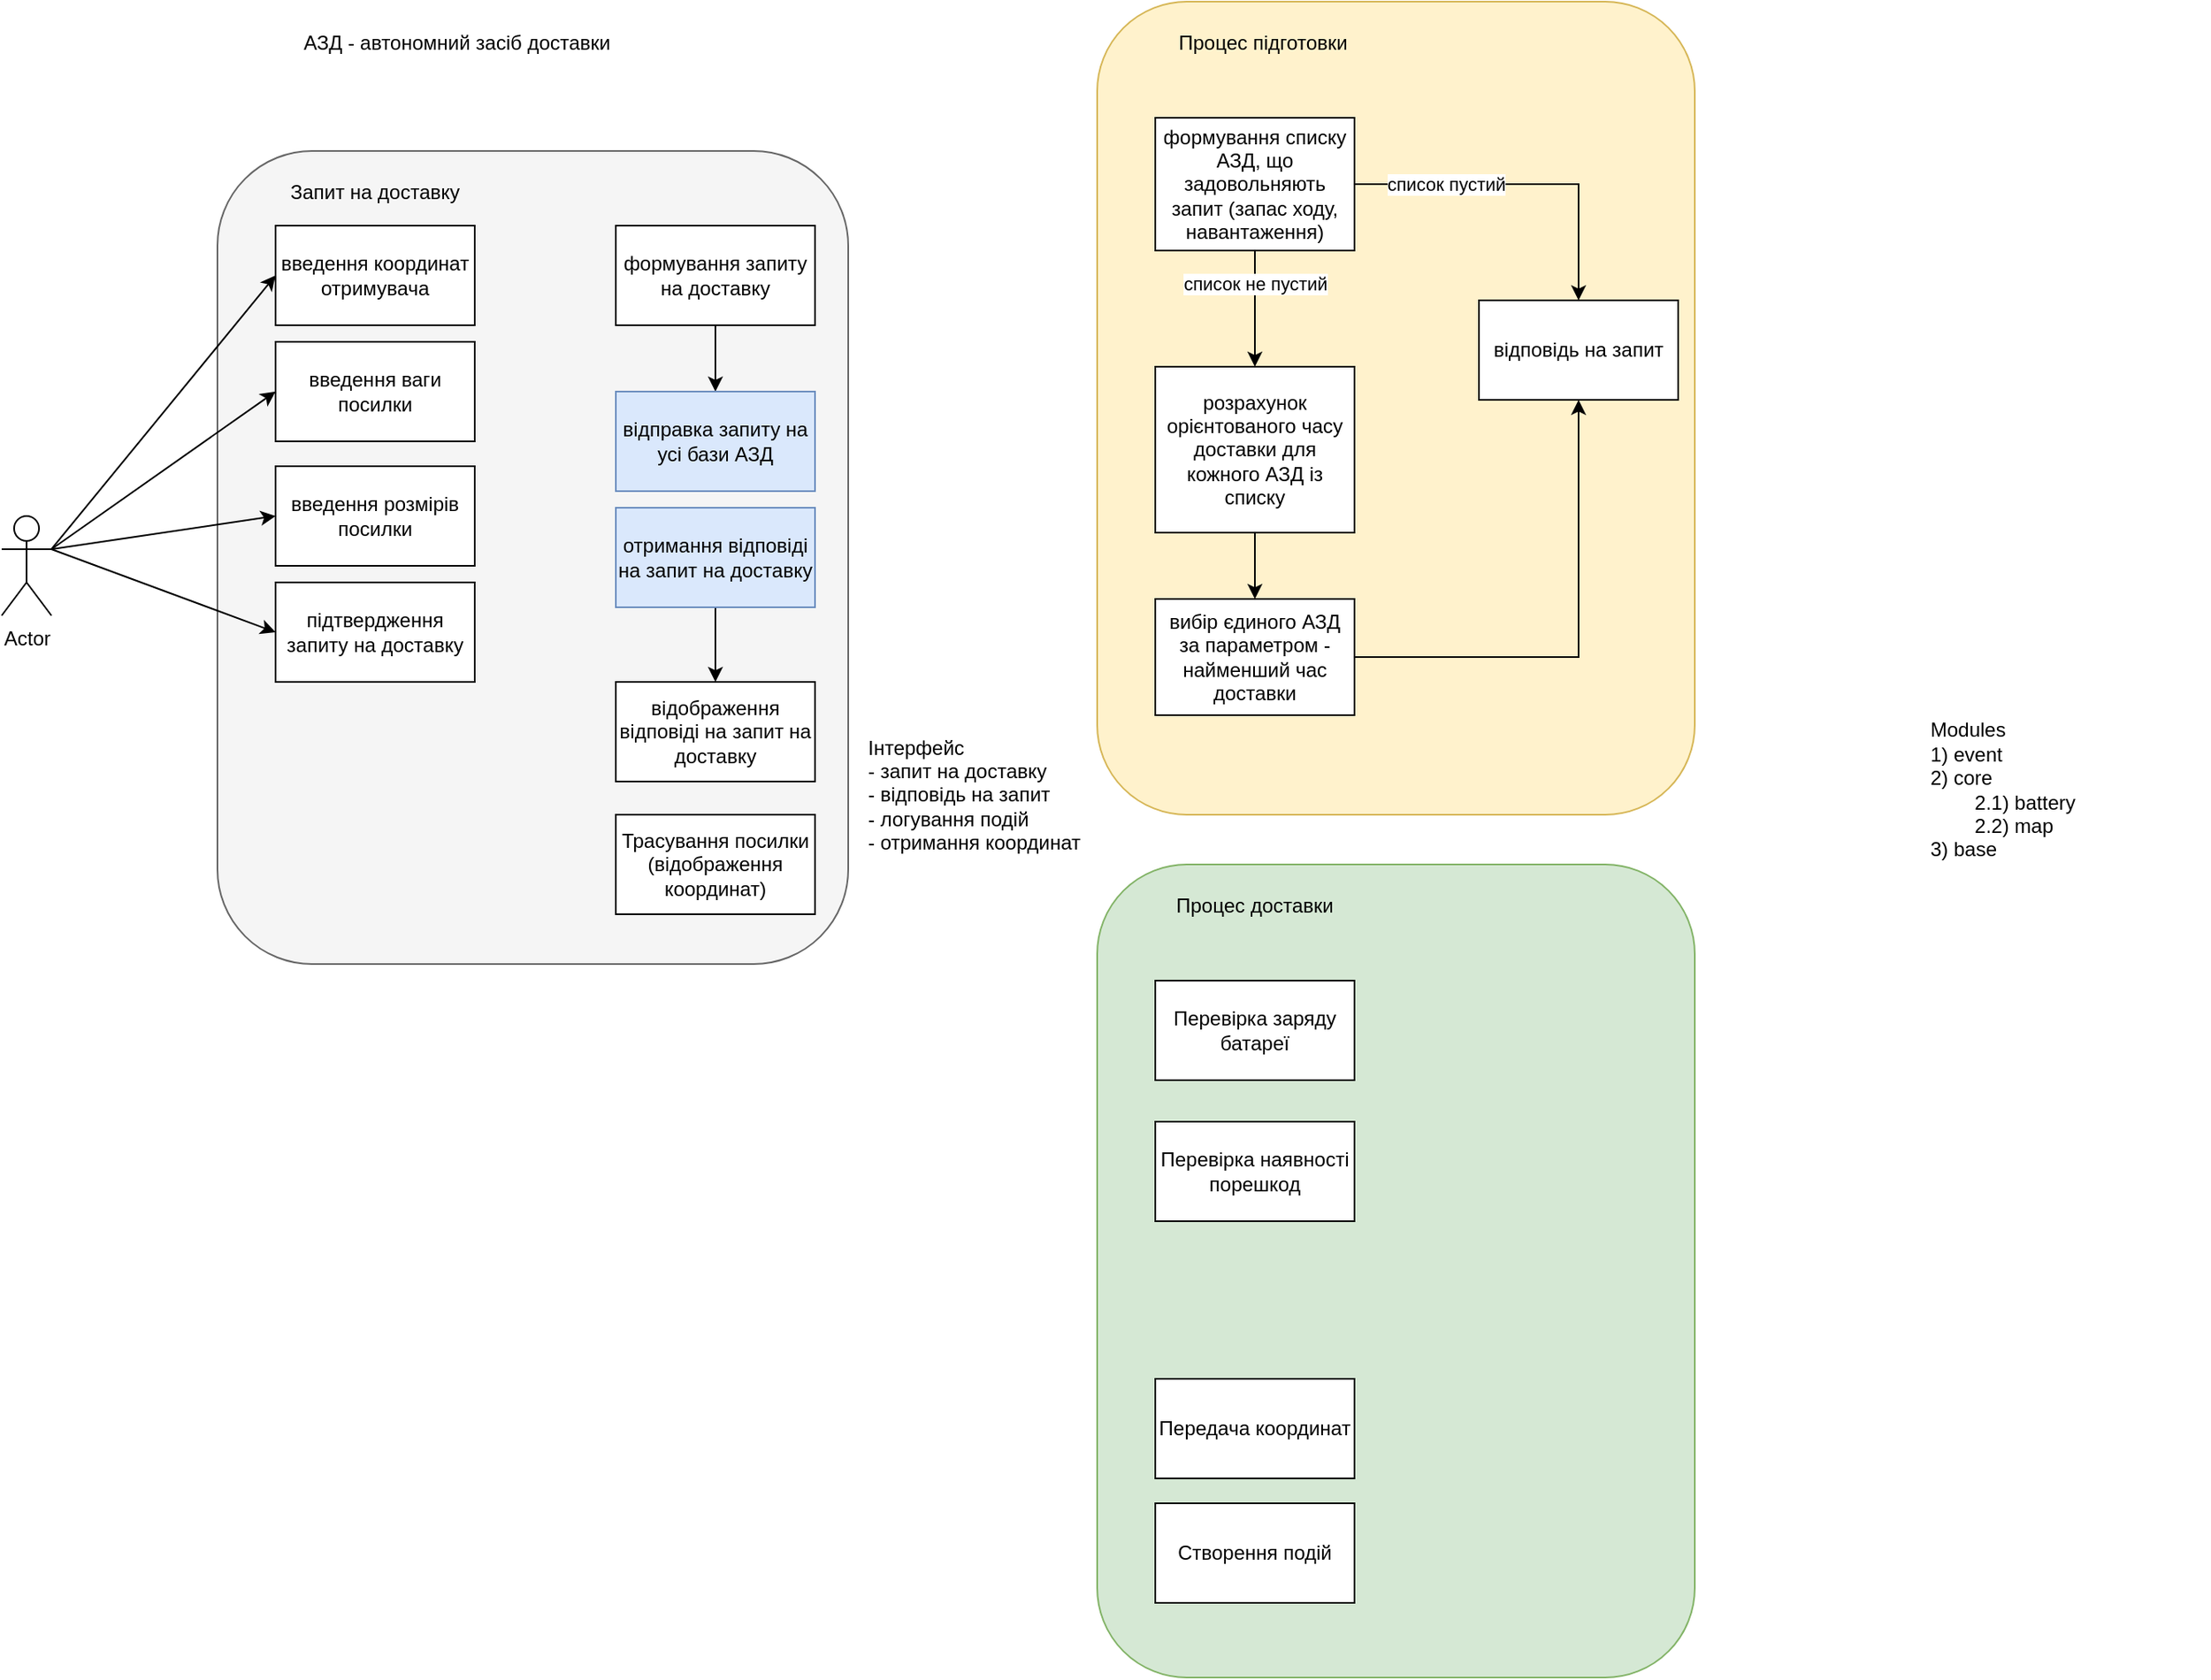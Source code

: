 <mxfile version="24.0.4" type="device">
  <diagram name="Page-1" id="dsL2FTwEJPHxh5IaD0IW">
    <mxGraphModel dx="1400" dy="839" grid="1" gridSize="10" guides="1" tooltips="1" connect="1" arrows="1" fold="1" page="1" pageScale="1" pageWidth="850" pageHeight="1100" math="0" shadow="0">
      <root>
        <mxCell id="0" />
        <mxCell id="1" parent="0" />
        <mxCell id="Gw3BAyurNsttADBD2uzQ-12" value="" style="rounded=1;whiteSpace=wrap;html=1;fillColor=#d5e8d4;strokeColor=#82b366;" parent="1" vertex="1">
          <mxGeometry x="680" y="540" width="360" height="490" as="geometry" />
        </mxCell>
        <mxCell id="Gw3BAyurNsttADBD2uzQ-11" value="" style="rounded=1;whiteSpace=wrap;html=1;fillColor=#fff2cc;strokeColor=#d6b656;" parent="1" vertex="1">
          <mxGeometry x="680" y="20" width="360" height="490" as="geometry" />
        </mxCell>
        <mxCell id="Gw3BAyurNsttADBD2uzQ-10" value="" style="rounded=1;whiteSpace=wrap;html=1;fillColor=#f5f5f5;fontColor=#333333;strokeColor=#666666;" parent="1" vertex="1">
          <mxGeometry x="150" y="110" width="380" height="490" as="geometry" />
        </mxCell>
        <mxCell id="Gw3BAyurNsttADBD2uzQ-1" value="Actor" style="shape=umlActor;verticalLabelPosition=bottom;verticalAlign=top;html=1;outlineConnect=0;" parent="1" vertex="1">
          <mxGeometry x="20" y="330" width="30" height="60" as="geometry" />
        </mxCell>
        <mxCell id="Gw3BAyurNsttADBD2uzQ-3" value="введення координат отримувача" style="rounded=0;whiteSpace=wrap;html=1;" parent="1" vertex="1">
          <mxGeometry x="185" y="155" width="120" height="60" as="geometry" />
        </mxCell>
        <mxCell id="Gw3BAyurNsttADBD2uzQ-20" value="" style="edgeStyle=orthogonalEdgeStyle;rounded=0;orthogonalLoop=1;jettySize=auto;html=1;" parent="1" source="Gw3BAyurNsttADBD2uzQ-4" target="Gw3BAyurNsttADBD2uzQ-18" edge="1">
          <mxGeometry relative="1" as="geometry" />
        </mxCell>
        <mxCell id="Gw3BAyurNsttADBD2uzQ-4" value="розрахунок орієнтованого часу доставки для кожного АЗД із списку" style="rounded=0;whiteSpace=wrap;html=1;" parent="1" vertex="1">
          <mxGeometry x="715" y="240" width="120" height="100" as="geometry" />
        </mxCell>
        <mxCell id="Gw3BAyurNsttADBD2uzQ-5" value="введення ваги посилки" style="rounded=0;whiteSpace=wrap;html=1;" parent="1" vertex="1">
          <mxGeometry x="185" y="225" width="120" height="60" as="geometry" />
        </mxCell>
        <mxCell id="Gw3BAyurNsttADBD2uzQ-6" value="введення розмірів посилки" style="rounded=0;whiteSpace=wrap;html=1;" parent="1" vertex="1">
          <mxGeometry x="185" y="300" width="120" height="60" as="geometry" />
        </mxCell>
        <mxCell id="Gw3BAyurNsttADBD2uzQ-17" value="" style="edgeStyle=orthogonalEdgeStyle;rounded=0;orthogonalLoop=1;jettySize=auto;html=1;" parent="1" source="Gw3BAyurNsttADBD2uzQ-7" target="Gw3BAyurNsttADBD2uzQ-4" edge="1">
          <mxGeometry relative="1" as="geometry" />
        </mxCell>
        <mxCell id="Gw3BAyurNsttADBD2uzQ-26" value="список не пустий" style="edgeLabel;html=1;align=center;verticalAlign=middle;resizable=0;points=[];" parent="Gw3BAyurNsttADBD2uzQ-17" vertex="1" connectable="0">
          <mxGeometry x="-0.291" y="-3" relative="1" as="geometry">
            <mxPoint x="3" y="-5" as="offset" />
          </mxGeometry>
        </mxCell>
        <mxCell id="Gw3BAyurNsttADBD2uzQ-28" value="" style="edgeStyle=orthogonalEdgeStyle;rounded=0;orthogonalLoop=1;jettySize=auto;html=1;" parent="1" source="Gw3BAyurNsttADBD2uzQ-7" target="Gw3BAyurNsttADBD2uzQ-27" edge="1">
          <mxGeometry relative="1" as="geometry" />
        </mxCell>
        <mxCell id="Gw3BAyurNsttADBD2uzQ-29" value="список пустий" style="edgeLabel;html=1;align=center;verticalAlign=middle;resizable=0;points=[];" parent="Gw3BAyurNsttADBD2uzQ-28" vertex="1" connectable="0">
          <mxGeometry x="-0.136" y="-1" relative="1" as="geometry">
            <mxPoint x="-34" y="-1" as="offset" />
          </mxGeometry>
        </mxCell>
        <mxCell id="Gw3BAyurNsttADBD2uzQ-7" value="формування списку АЗД, що задовольняють запит (запас ходу, навантаження)" style="rounded=0;whiteSpace=wrap;html=1;" parent="1" vertex="1">
          <mxGeometry x="715" y="90" width="120" height="80" as="geometry" />
        </mxCell>
        <mxCell id="Gw3BAyurNsttADBD2uzQ-8" value="Перевірка заряду батареї" style="rounded=0;whiteSpace=wrap;html=1;" parent="1" vertex="1">
          <mxGeometry x="715" y="610" width="120" height="60" as="geometry" />
        </mxCell>
        <mxCell id="Gw3BAyurNsttADBD2uzQ-13" value="Процес доставки" style="text;html=1;align=center;verticalAlign=middle;whiteSpace=wrap;rounded=0;" parent="1" vertex="1">
          <mxGeometry x="700" y="550" width="150" height="30" as="geometry" />
        </mxCell>
        <mxCell id="Gw3BAyurNsttADBD2uzQ-14" value="Процес підготовки&lt;span style=&quot;color: rgba(0, 0, 0, 0); font-family: monospace; font-size: 0px; text-align: start; text-wrap: nowrap;&quot;&gt;%3CmxGraphModel%3E%3Croot%3E%3CmxCell%20id%3D%220%22%2F%3E%3CmxCell%20id%3D%221%22%20parent%3D%220%22%2F%3E%3CmxCell%20id%3D%222%22%20value%3D%22%D0%9F%D1%80%D0%BE%D1%86%D0%B5%D1%81%20%D0%B4%D0%BE%D1%81%D1%82%D0%B0%D0%B2%D0%BA%D0%B8%22%20style%3D%22text%3Bhtml%3D1%3Balign%3Dcenter%3BverticalAlign%3Dmiddle%3BwhiteSpace%3Dwrap%3Brounded%3D0%3B%22%20vertex%3D%221%22%20parent%3D%221%22%3E%3CmxGeometry%20x%3D%22680%22%20y%3D%22120%22%20width%3D%22150%22%20height%3D%2230%22%20as%3D%22geometry%22%2F%3E%3C%2FmxCell%3E%3C%2Froot%3E%3C%2FmxGraphModel%3E&lt;/span&gt;" style="text;html=1;align=center;verticalAlign=middle;whiteSpace=wrap;rounded=0;" parent="1" vertex="1">
          <mxGeometry x="705" y="30" width="150" height="30" as="geometry" />
        </mxCell>
        <mxCell id="Gw3BAyurNsttADBD2uzQ-15" value="Запит на доставку" style="text;html=1;align=center;verticalAlign=middle;whiteSpace=wrap;rounded=0;" parent="1" vertex="1">
          <mxGeometry x="170" y="120" width="150" height="30" as="geometry" />
        </mxCell>
        <mxCell id="Gw3BAyurNsttADBD2uzQ-30" style="edgeStyle=orthogonalEdgeStyle;rounded=0;orthogonalLoop=1;jettySize=auto;html=1;" parent="1" source="Gw3BAyurNsttADBD2uzQ-18" target="Gw3BAyurNsttADBD2uzQ-27" edge="1">
          <mxGeometry relative="1" as="geometry" />
        </mxCell>
        <mxCell id="Gw3BAyurNsttADBD2uzQ-18" value="вибір єдиного АЗД за параметром - найменший час доставки" style="rounded=0;whiteSpace=wrap;html=1;" parent="1" vertex="1">
          <mxGeometry x="715" y="380" width="120" height="70" as="geometry" />
        </mxCell>
        <mxCell id="Gw3BAyurNsttADBD2uzQ-19" value="АЗД - автономний засіб доставки" style="text;html=1;align=left;verticalAlign=middle;whiteSpace=wrap;rounded=0;" parent="1" vertex="1">
          <mxGeometry x="200" y="30" width="430" height="30" as="geometry" />
        </mxCell>
        <mxCell id="Gw3BAyurNsttADBD2uzQ-21" value="" style="endArrow=classic;html=1;rounded=0;exitX=1;exitY=0.333;exitDx=0;exitDy=0;exitPerimeter=0;entryX=0;entryY=0.5;entryDx=0;entryDy=0;" parent="1" source="Gw3BAyurNsttADBD2uzQ-1" target="Gw3BAyurNsttADBD2uzQ-3" edge="1">
          <mxGeometry width="50" height="50" relative="1" as="geometry">
            <mxPoint x="40" y="220" as="sourcePoint" />
            <mxPoint x="90" y="170" as="targetPoint" />
          </mxGeometry>
        </mxCell>
        <mxCell id="Gw3BAyurNsttADBD2uzQ-22" value="" style="endArrow=classic;html=1;rounded=0;exitX=1;exitY=0.333;exitDx=0;exitDy=0;exitPerimeter=0;entryX=0;entryY=0.5;entryDx=0;entryDy=0;" parent="1" source="Gw3BAyurNsttADBD2uzQ-1" target="Gw3BAyurNsttADBD2uzQ-5" edge="1">
          <mxGeometry width="50" height="50" relative="1" as="geometry">
            <mxPoint x="110" y="330" as="sourcePoint" />
            <mxPoint x="195" y="220" as="targetPoint" />
          </mxGeometry>
        </mxCell>
        <mxCell id="Gw3BAyurNsttADBD2uzQ-23" value="" style="endArrow=classic;html=1;rounded=0;entryX=0;entryY=0.5;entryDx=0;entryDy=0;exitX=1;exitY=0.333;exitDx=0;exitDy=0;exitPerimeter=0;" parent="1" source="Gw3BAyurNsttADBD2uzQ-1" target="Gw3BAyurNsttADBD2uzQ-6" edge="1">
          <mxGeometry width="50" height="50" relative="1" as="geometry">
            <mxPoint x="100" y="320" as="sourcePoint" />
            <mxPoint x="195" y="310" as="targetPoint" />
          </mxGeometry>
        </mxCell>
        <mxCell id="Gw3BAyurNsttADBD2uzQ-27" value="відповідь на запит" style="rounded=0;whiteSpace=wrap;html=1;" parent="1" vertex="1">
          <mxGeometry x="910" y="200" width="120" height="60" as="geometry" />
        </mxCell>
        <mxCell id="Gw3BAyurNsttADBD2uzQ-37" value="" style="edgeStyle=orthogonalEdgeStyle;rounded=0;orthogonalLoop=1;jettySize=auto;html=1;" parent="1" source="Gw3BAyurNsttADBD2uzQ-31" target="Gw3BAyurNsttADBD2uzQ-35" edge="1">
          <mxGeometry relative="1" as="geometry" />
        </mxCell>
        <mxCell id="Gw3BAyurNsttADBD2uzQ-31" value="отримання відповіді на запит на доставку" style="rounded=0;whiteSpace=wrap;html=1;fillColor=#dae8fc;strokeColor=#6c8ebf;" parent="1" vertex="1">
          <mxGeometry x="390" y="325" width="120" height="60" as="geometry" />
        </mxCell>
        <mxCell id="Gw3BAyurNsttADBD2uzQ-34" value="" style="edgeStyle=orthogonalEdgeStyle;rounded=0;orthogonalLoop=1;jettySize=auto;html=1;" parent="1" source="Gw3BAyurNsttADBD2uzQ-32" target="Gw3BAyurNsttADBD2uzQ-33" edge="1">
          <mxGeometry relative="1" as="geometry" />
        </mxCell>
        <mxCell id="Gw3BAyurNsttADBD2uzQ-32" value="формування запиту на доставку" style="rounded=0;whiteSpace=wrap;html=1;" parent="1" vertex="1">
          <mxGeometry x="390" y="155" width="120" height="60" as="geometry" />
        </mxCell>
        <mxCell id="Gw3BAyurNsttADBD2uzQ-33" value="відправка запиту на усі бази АЗД" style="rounded=0;whiteSpace=wrap;html=1;fillColor=#dae8fc;strokeColor=#6c8ebf;" parent="1" vertex="1">
          <mxGeometry x="390" y="255" width="120" height="60" as="geometry" />
        </mxCell>
        <mxCell id="Gw3BAyurNsttADBD2uzQ-35" value="відображення відповіді на запит на доставку" style="rounded=0;whiteSpace=wrap;html=1;" parent="1" vertex="1">
          <mxGeometry x="390" y="430" width="120" height="60" as="geometry" />
        </mxCell>
        <mxCell id="Gw3BAyurNsttADBD2uzQ-36" value="підтвердження запиту на доставку" style="rounded=0;whiteSpace=wrap;html=1;" parent="1" vertex="1">
          <mxGeometry x="185" y="370" width="120" height="60" as="geometry" />
        </mxCell>
        <mxCell id="BIXWM4H7OKCVoOfD7rIw-1" value="Перевірка наявності порешкод" style="rounded=0;whiteSpace=wrap;html=1;" vertex="1" parent="1">
          <mxGeometry x="715" y="695" width="120" height="60" as="geometry" />
        </mxCell>
        <mxCell id="BIXWM4H7OKCVoOfD7rIw-2" value="" style="endArrow=classic;html=1;rounded=0;entryX=0;entryY=0.5;entryDx=0;entryDy=0;exitX=1;exitY=0.333;exitDx=0;exitDy=0;exitPerimeter=0;" edge="1" parent="1" source="Gw3BAyurNsttADBD2uzQ-1" target="Gw3BAyurNsttADBD2uzQ-36">
          <mxGeometry width="50" height="50" relative="1" as="geometry">
            <mxPoint x="60" y="360" as="sourcePoint" />
            <mxPoint x="195" y="400" as="targetPoint" />
          </mxGeometry>
        </mxCell>
        <mxCell id="BIXWM4H7OKCVoOfD7rIw-3" value="Створення подій" style="rounded=0;whiteSpace=wrap;html=1;" vertex="1" parent="1">
          <mxGeometry x="715" y="925" width="120" height="60" as="geometry" />
        </mxCell>
        <mxCell id="BIXWM4H7OKCVoOfD7rIw-4" value="Трасування посилки&lt;br&gt;(відображення координат)" style="rounded=0;whiteSpace=wrap;html=1;" vertex="1" parent="1">
          <mxGeometry x="390" y="510" width="120" height="60" as="geometry" />
        </mxCell>
        <mxCell id="BIXWM4H7OKCVoOfD7rIw-5" value="Інтерфейс&lt;div&gt;- запит на доставку&lt;br&gt;- відповідь на запит&lt;/div&gt;&lt;div&gt;- логування подій&lt;/div&gt;&lt;div&gt;- отримання координат&lt;/div&gt;" style="text;html=1;align=left;verticalAlign=middle;whiteSpace=wrap;rounded=0;" vertex="1" parent="1">
          <mxGeometry x="540" y="445" width="130" height="105" as="geometry" />
        </mxCell>
        <mxCell id="BIXWM4H7OKCVoOfD7rIw-7" value="Передача координат" style="rounded=0;whiteSpace=wrap;html=1;" vertex="1" parent="1">
          <mxGeometry x="715" y="850" width="120" height="60" as="geometry" />
        </mxCell>
        <mxCell id="BIXWM4H7OKCVoOfD7rIw-12" value="&lt;div&gt;Modules&amp;nbsp;&lt;/div&gt;&lt;div&gt;1) event&lt;/div&gt;&lt;div&gt;2) core&lt;/div&gt;&lt;div&gt;&lt;span style=&quot;white-space: pre;&quot;&gt;&#x9;&lt;/span&gt;2.1) battery&lt;/div&gt;&lt;div style=&quot;&quot;&gt;&lt;span style=&quot;white-space: pre;&quot;&gt;&#x9;&lt;/span&gt;2.2) map&lt;/div&gt;&lt;div&gt;3) base&lt;/div&gt;" style="text;html=1;align=left;verticalAlign=middle;whiteSpace=wrap;rounded=0;" vertex="1" parent="1">
          <mxGeometry x="1180" y="430" width="170" height="130" as="geometry" />
        </mxCell>
      </root>
    </mxGraphModel>
  </diagram>
</mxfile>
